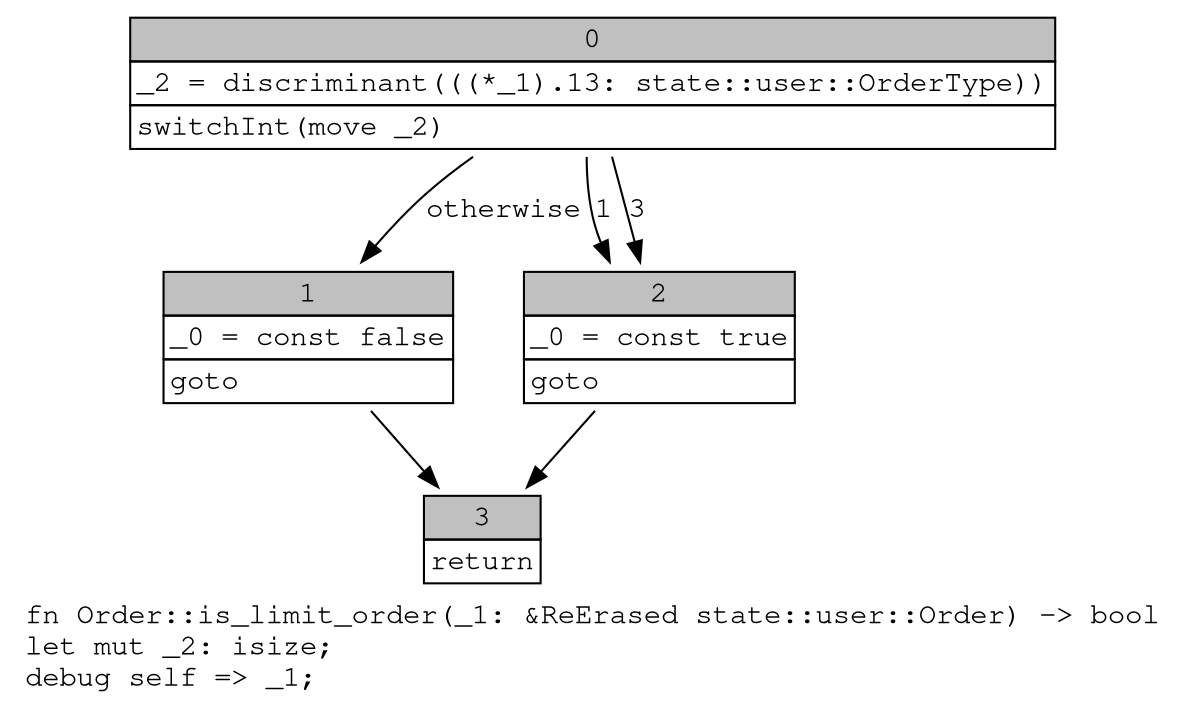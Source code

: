 digraph Mir_0_4392 {
    graph [fontname="Courier, monospace"];
    node [fontname="Courier, monospace"];
    edge [fontname="Courier, monospace"];
    label=<fn Order::is_limit_order(_1: &amp;ReErased state::user::Order) -&gt; bool<br align="left"/>let mut _2: isize;<br align="left"/>debug self =&gt; _1;<br align="left"/>>;
    bb0__0_4392 [shape="none", label=<<table border="0" cellborder="1" cellspacing="0"><tr><td bgcolor="gray" align="center" colspan="1">0</td></tr><tr><td align="left" balign="left">_2 = discriminant(((*_1).13: state::user::OrderType))<br/></td></tr><tr><td align="left">switchInt(move _2)</td></tr></table>>];
    bb1__0_4392 [shape="none", label=<<table border="0" cellborder="1" cellspacing="0"><tr><td bgcolor="gray" align="center" colspan="1">1</td></tr><tr><td align="left" balign="left">_0 = const false<br/></td></tr><tr><td align="left">goto</td></tr></table>>];
    bb2__0_4392 [shape="none", label=<<table border="0" cellborder="1" cellspacing="0"><tr><td bgcolor="gray" align="center" colspan="1">2</td></tr><tr><td align="left" balign="left">_0 = const true<br/></td></tr><tr><td align="left">goto</td></tr></table>>];
    bb3__0_4392 [shape="none", label=<<table border="0" cellborder="1" cellspacing="0"><tr><td bgcolor="gray" align="center" colspan="1">3</td></tr><tr><td align="left">return</td></tr></table>>];
    bb0__0_4392 -> bb2__0_4392 [label="1"];
    bb0__0_4392 -> bb2__0_4392 [label="3"];
    bb0__0_4392 -> bb1__0_4392 [label="otherwise"];
    bb1__0_4392 -> bb3__0_4392 [label=""];
    bb2__0_4392 -> bb3__0_4392 [label=""];
}
